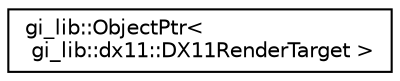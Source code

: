 digraph "Graphical Class Hierarchy"
{
  edge [fontname="Helvetica",fontsize="10",labelfontname="Helvetica",labelfontsize="10"];
  node [fontname="Helvetica",fontsize="10",shape=record];
  rankdir="LR";
  Node1 [label="gi_lib::ObjectPtr\<\l gi_lib::dx11::DX11RenderTarget \>",height=0.2,width=0.4,color="black", fillcolor="white", style="filled",URL="$classgi__lib_1_1_object_ptr.html"];
}
